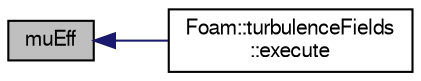 digraph "muEff"
{
  bgcolor="transparent";
  edge [fontname="FreeSans",fontsize="10",labelfontname="FreeSans",labelfontsize="10"];
  node [fontname="FreeSans",fontsize="10",shape=record];
  rankdir="LR";
  Node1 [label="muEff",height=0.2,width=0.4,color="black", fillcolor="grey75", style="filled" fontcolor="black"];
  Node1 -> Node2 [dir="back",color="midnightblue",fontsize="10",style="solid",fontname="FreeSans"];
  Node2 [label="Foam::turbulenceFields\l::execute",height=0.2,width=0.4,color="black",URL="$a02621.html#a61af3e60b94ae3e748f6fbac1e794af7",tooltip="Execute, currently does nothing. "];
}
